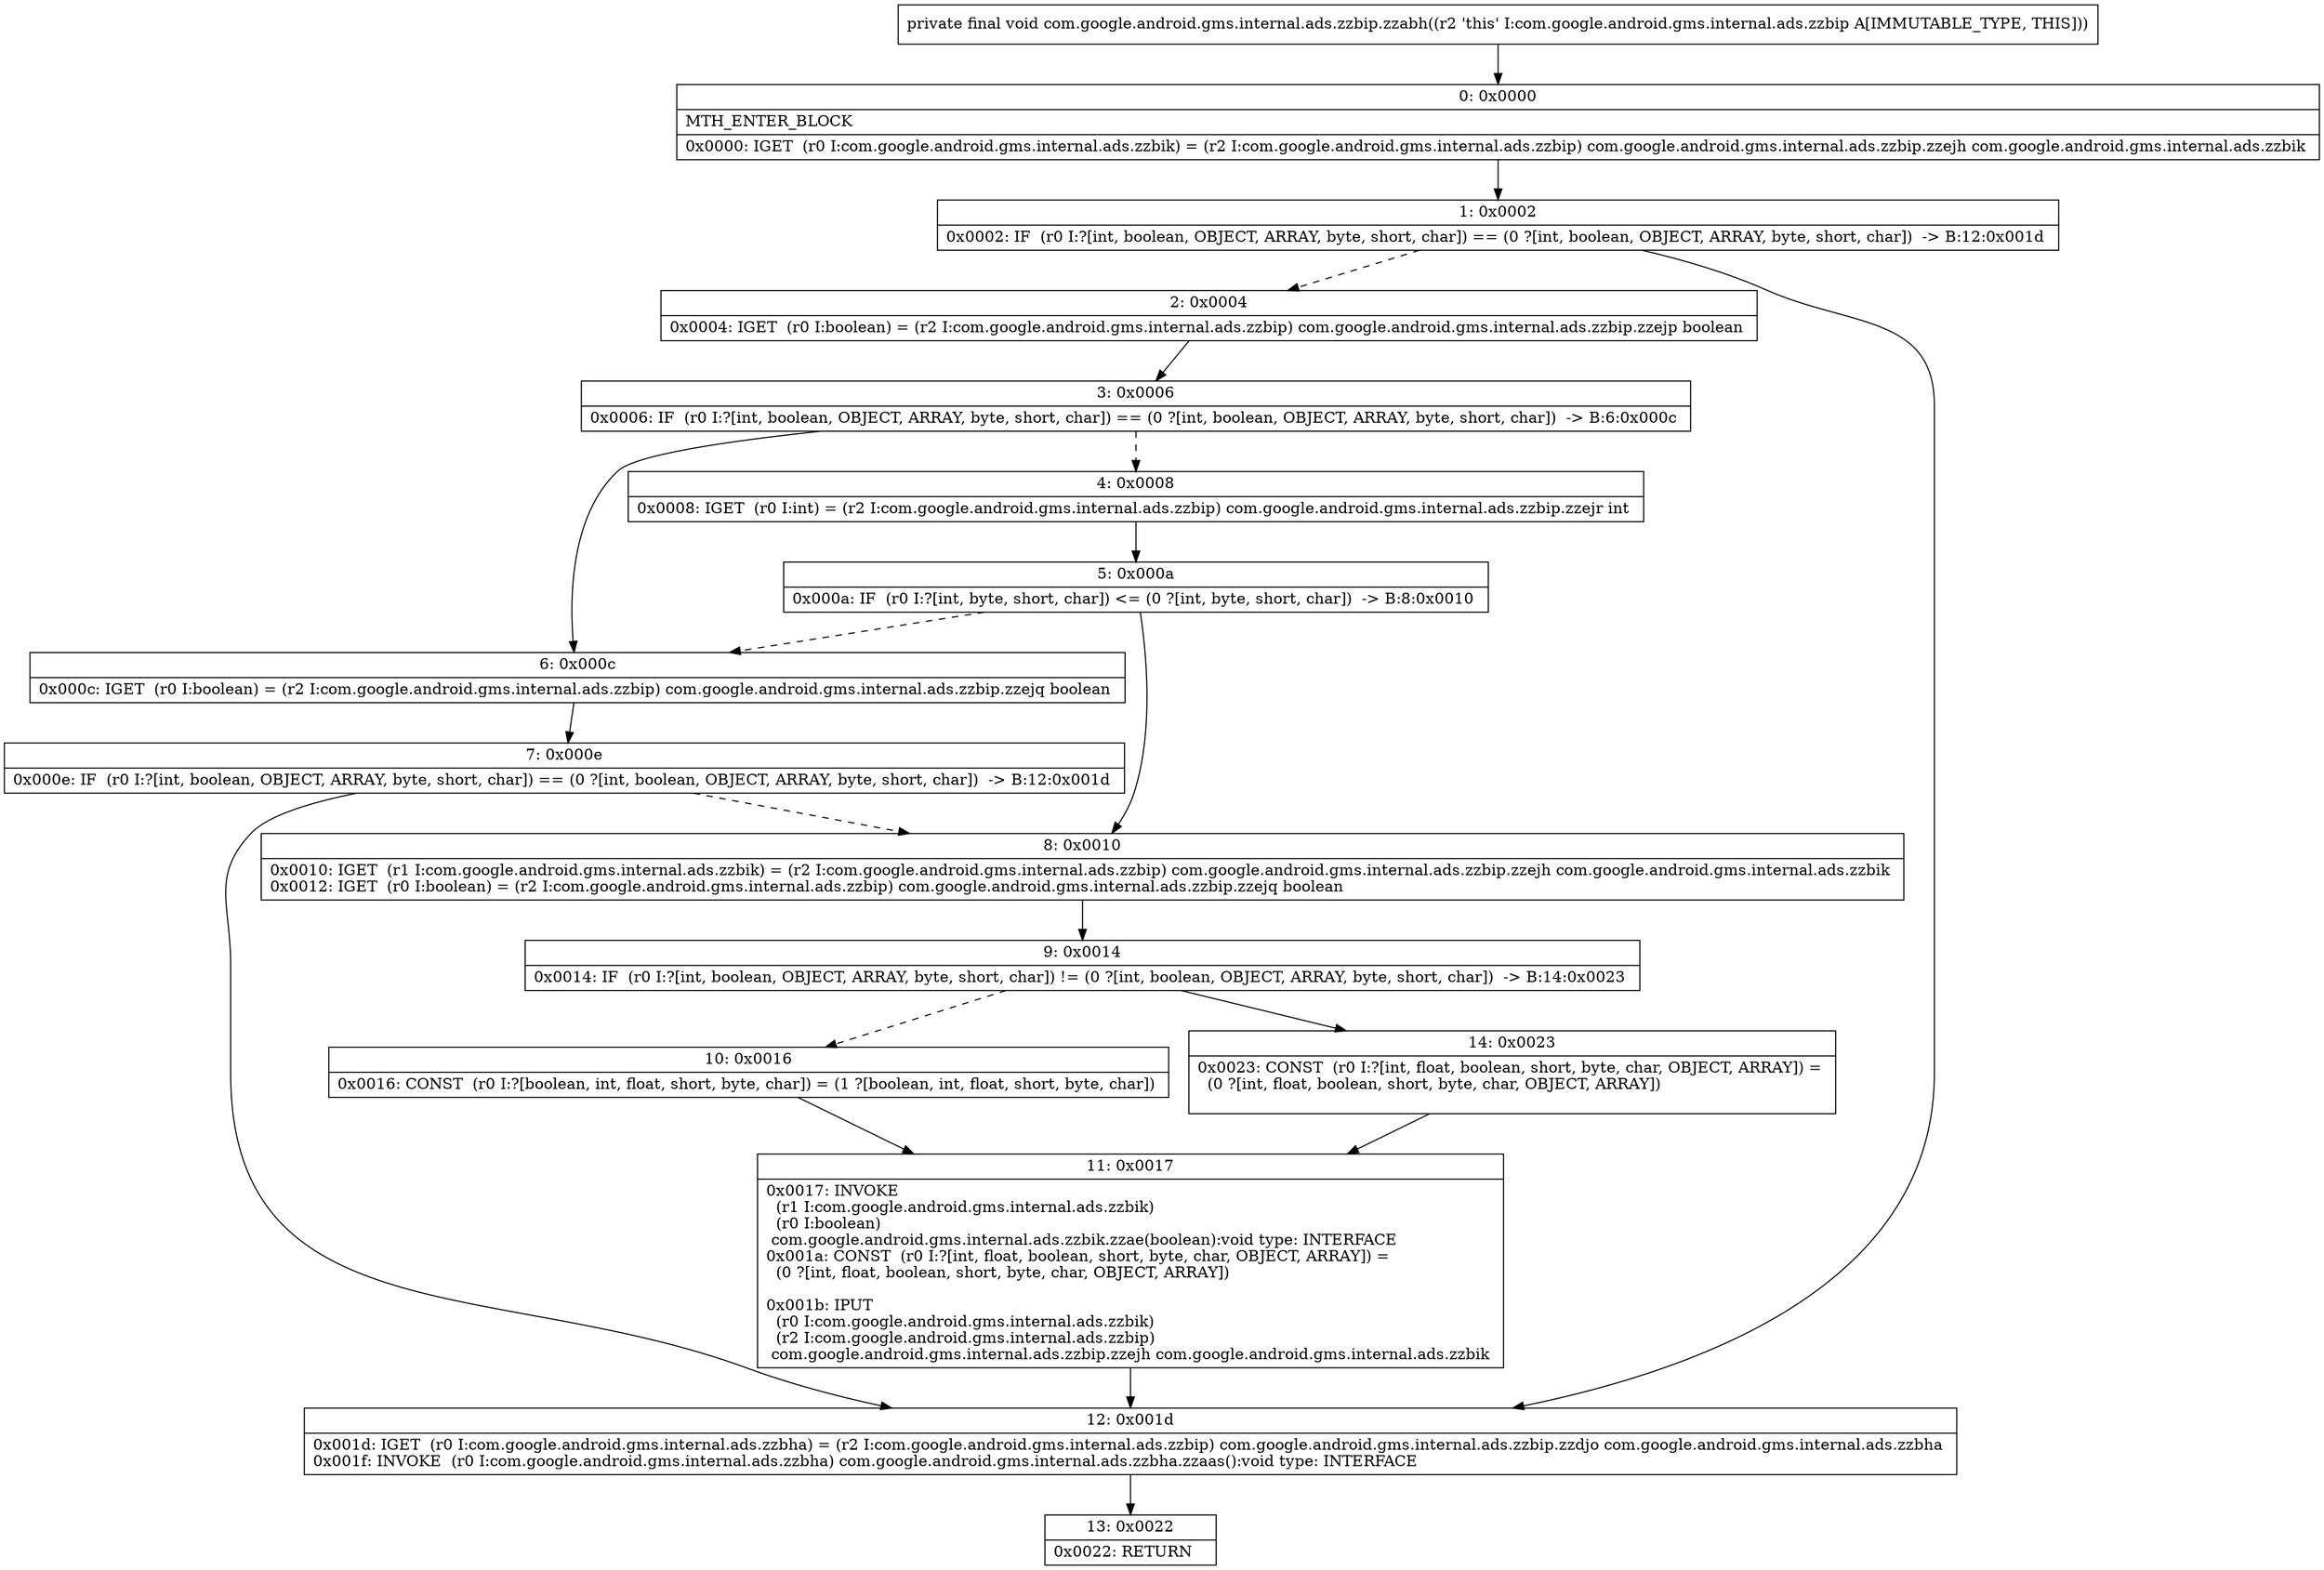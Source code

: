 digraph "CFG forcom.google.android.gms.internal.ads.zzbip.zzabh()V" {
Node_0 [shape=record,label="{0\:\ 0x0000|MTH_ENTER_BLOCK\l|0x0000: IGET  (r0 I:com.google.android.gms.internal.ads.zzbik) = (r2 I:com.google.android.gms.internal.ads.zzbip) com.google.android.gms.internal.ads.zzbip.zzejh com.google.android.gms.internal.ads.zzbik \l}"];
Node_1 [shape=record,label="{1\:\ 0x0002|0x0002: IF  (r0 I:?[int, boolean, OBJECT, ARRAY, byte, short, char]) == (0 ?[int, boolean, OBJECT, ARRAY, byte, short, char])  \-\> B:12:0x001d \l}"];
Node_2 [shape=record,label="{2\:\ 0x0004|0x0004: IGET  (r0 I:boolean) = (r2 I:com.google.android.gms.internal.ads.zzbip) com.google.android.gms.internal.ads.zzbip.zzejp boolean \l}"];
Node_3 [shape=record,label="{3\:\ 0x0006|0x0006: IF  (r0 I:?[int, boolean, OBJECT, ARRAY, byte, short, char]) == (0 ?[int, boolean, OBJECT, ARRAY, byte, short, char])  \-\> B:6:0x000c \l}"];
Node_4 [shape=record,label="{4\:\ 0x0008|0x0008: IGET  (r0 I:int) = (r2 I:com.google.android.gms.internal.ads.zzbip) com.google.android.gms.internal.ads.zzbip.zzejr int \l}"];
Node_5 [shape=record,label="{5\:\ 0x000a|0x000a: IF  (r0 I:?[int, byte, short, char]) \<= (0 ?[int, byte, short, char])  \-\> B:8:0x0010 \l}"];
Node_6 [shape=record,label="{6\:\ 0x000c|0x000c: IGET  (r0 I:boolean) = (r2 I:com.google.android.gms.internal.ads.zzbip) com.google.android.gms.internal.ads.zzbip.zzejq boolean \l}"];
Node_7 [shape=record,label="{7\:\ 0x000e|0x000e: IF  (r0 I:?[int, boolean, OBJECT, ARRAY, byte, short, char]) == (0 ?[int, boolean, OBJECT, ARRAY, byte, short, char])  \-\> B:12:0x001d \l}"];
Node_8 [shape=record,label="{8\:\ 0x0010|0x0010: IGET  (r1 I:com.google.android.gms.internal.ads.zzbik) = (r2 I:com.google.android.gms.internal.ads.zzbip) com.google.android.gms.internal.ads.zzbip.zzejh com.google.android.gms.internal.ads.zzbik \l0x0012: IGET  (r0 I:boolean) = (r2 I:com.google.android.gms.internal.ads.zzbip) com.google.android.gms.internal.ads.zzbip.zzejq boolean \l}"];
Node_9 [shape=record,label="{9\:\ 0x0014|0x0014: IF  (r0 I:?[int, boolean, OBJECT, ARRAY, byte, short, char]) != (0 ?[int, boolean, OBJECT, ARRAY, byte, short, char])  \-\> B:14:0x0023 \l}"];
Node_10 [shape=record,label="{10\:\ 0x0016|0x0016: CONST  (r0 I:?[boolean, int, float, short, byte, char]) = (1 ?[boolean, int, float, short, byte, char]) \l}"];
Node_11 [shape=record,label="{11\:\ 0x0017|0x0017: INVOKE  \l  (r1 I:com.google.android.gms.internal.ads.zzbik)\l  (r0 I:boolean)\l com.google.android.gms.internal.ads.zzbik.zzae(boolean):void type: INTERFACE \l0x001a: CONST  (r0 I:?[int, float, boolean, short, byte, char, OBJECT, ARRAY]) = \l  (0 ?[int, float, boolean, short, byte, char, OBJECT, ARRAY])\l \l0x001b: IPUT  \l  (r0 I:com.google.android.gms.internal.ads.zzbik)\l  (r2 I:com.google.android.gms.internal.ads.zzbip)\l com.google.android.gms.internal.ads.zzbip.zzejh com.google.android.gms.internal.ads.zzbik \l}"];
Node_12 [shape=record,label="{12\:\ 0x001d|0x001d: IGET  (r0 I:com.google.android.gms.internal.ads.zzbha) = (r2 I:com.google.android.gms.internal.ads.zzbip) com.google.android.gms.internal.ads.zzbip.zzdjo com.google.android.gms.internal.ads.zzbha \l0x001f: INVOKE  (r0 I:com.google.android.gms.internal.ads.zzbha) com.google.android.gms.internal.ads.zzbha.zzaas():void type: INTERFACE \l}"];
Node_13 [shape=record,label="{13\:\ 0x0022|0x0022: RETURN   \l}"];
Node_14 [shape=record,label="{14\:\ 0x0023|0x0023: CONST  (r0 I:?[int, float, boolean, short, byte, char, OBJECT, ARRAY]) = \l  (0 ?[int, float, boolean, short, byte, char, OBJECT, ARRAY])\l \l}"];
MethodNode[shape=record,label="{private final void com.google.android.gms.internal.ads.zzbip.zzabh((r2 'this' I:com.google.android.gms.internal.ads.zzbip A[IMMUTABLE_TYPE, THIS])) }"];
MethodNode -> Node_0;
Node_0 -> Node_1;
Node_1 -> Node_2[style=dashed];
Node_1 -> Node_12;
Node_2 -> Node_3;
Node_3 -> Node_4[style=dashed];
Node_3 -> Node_6;
Node_4 -> Node_5;
Node_5 -> Node_6[style=dashed];
Node_5 -> Node_8;
Node_6 -> Node_7;
Node_7 -> Node_8[style=dashed];
Node_7 -> Node_12;
Node_8 -> Node_9;
Node_9 -> Node_10[style=dashed];
Node_9 -> Node_14;
Node_10 -> Node_11;
Node_11 -> Node_12;
Node_12 -> Node_13;
Node_14 -> Node_11;
}

